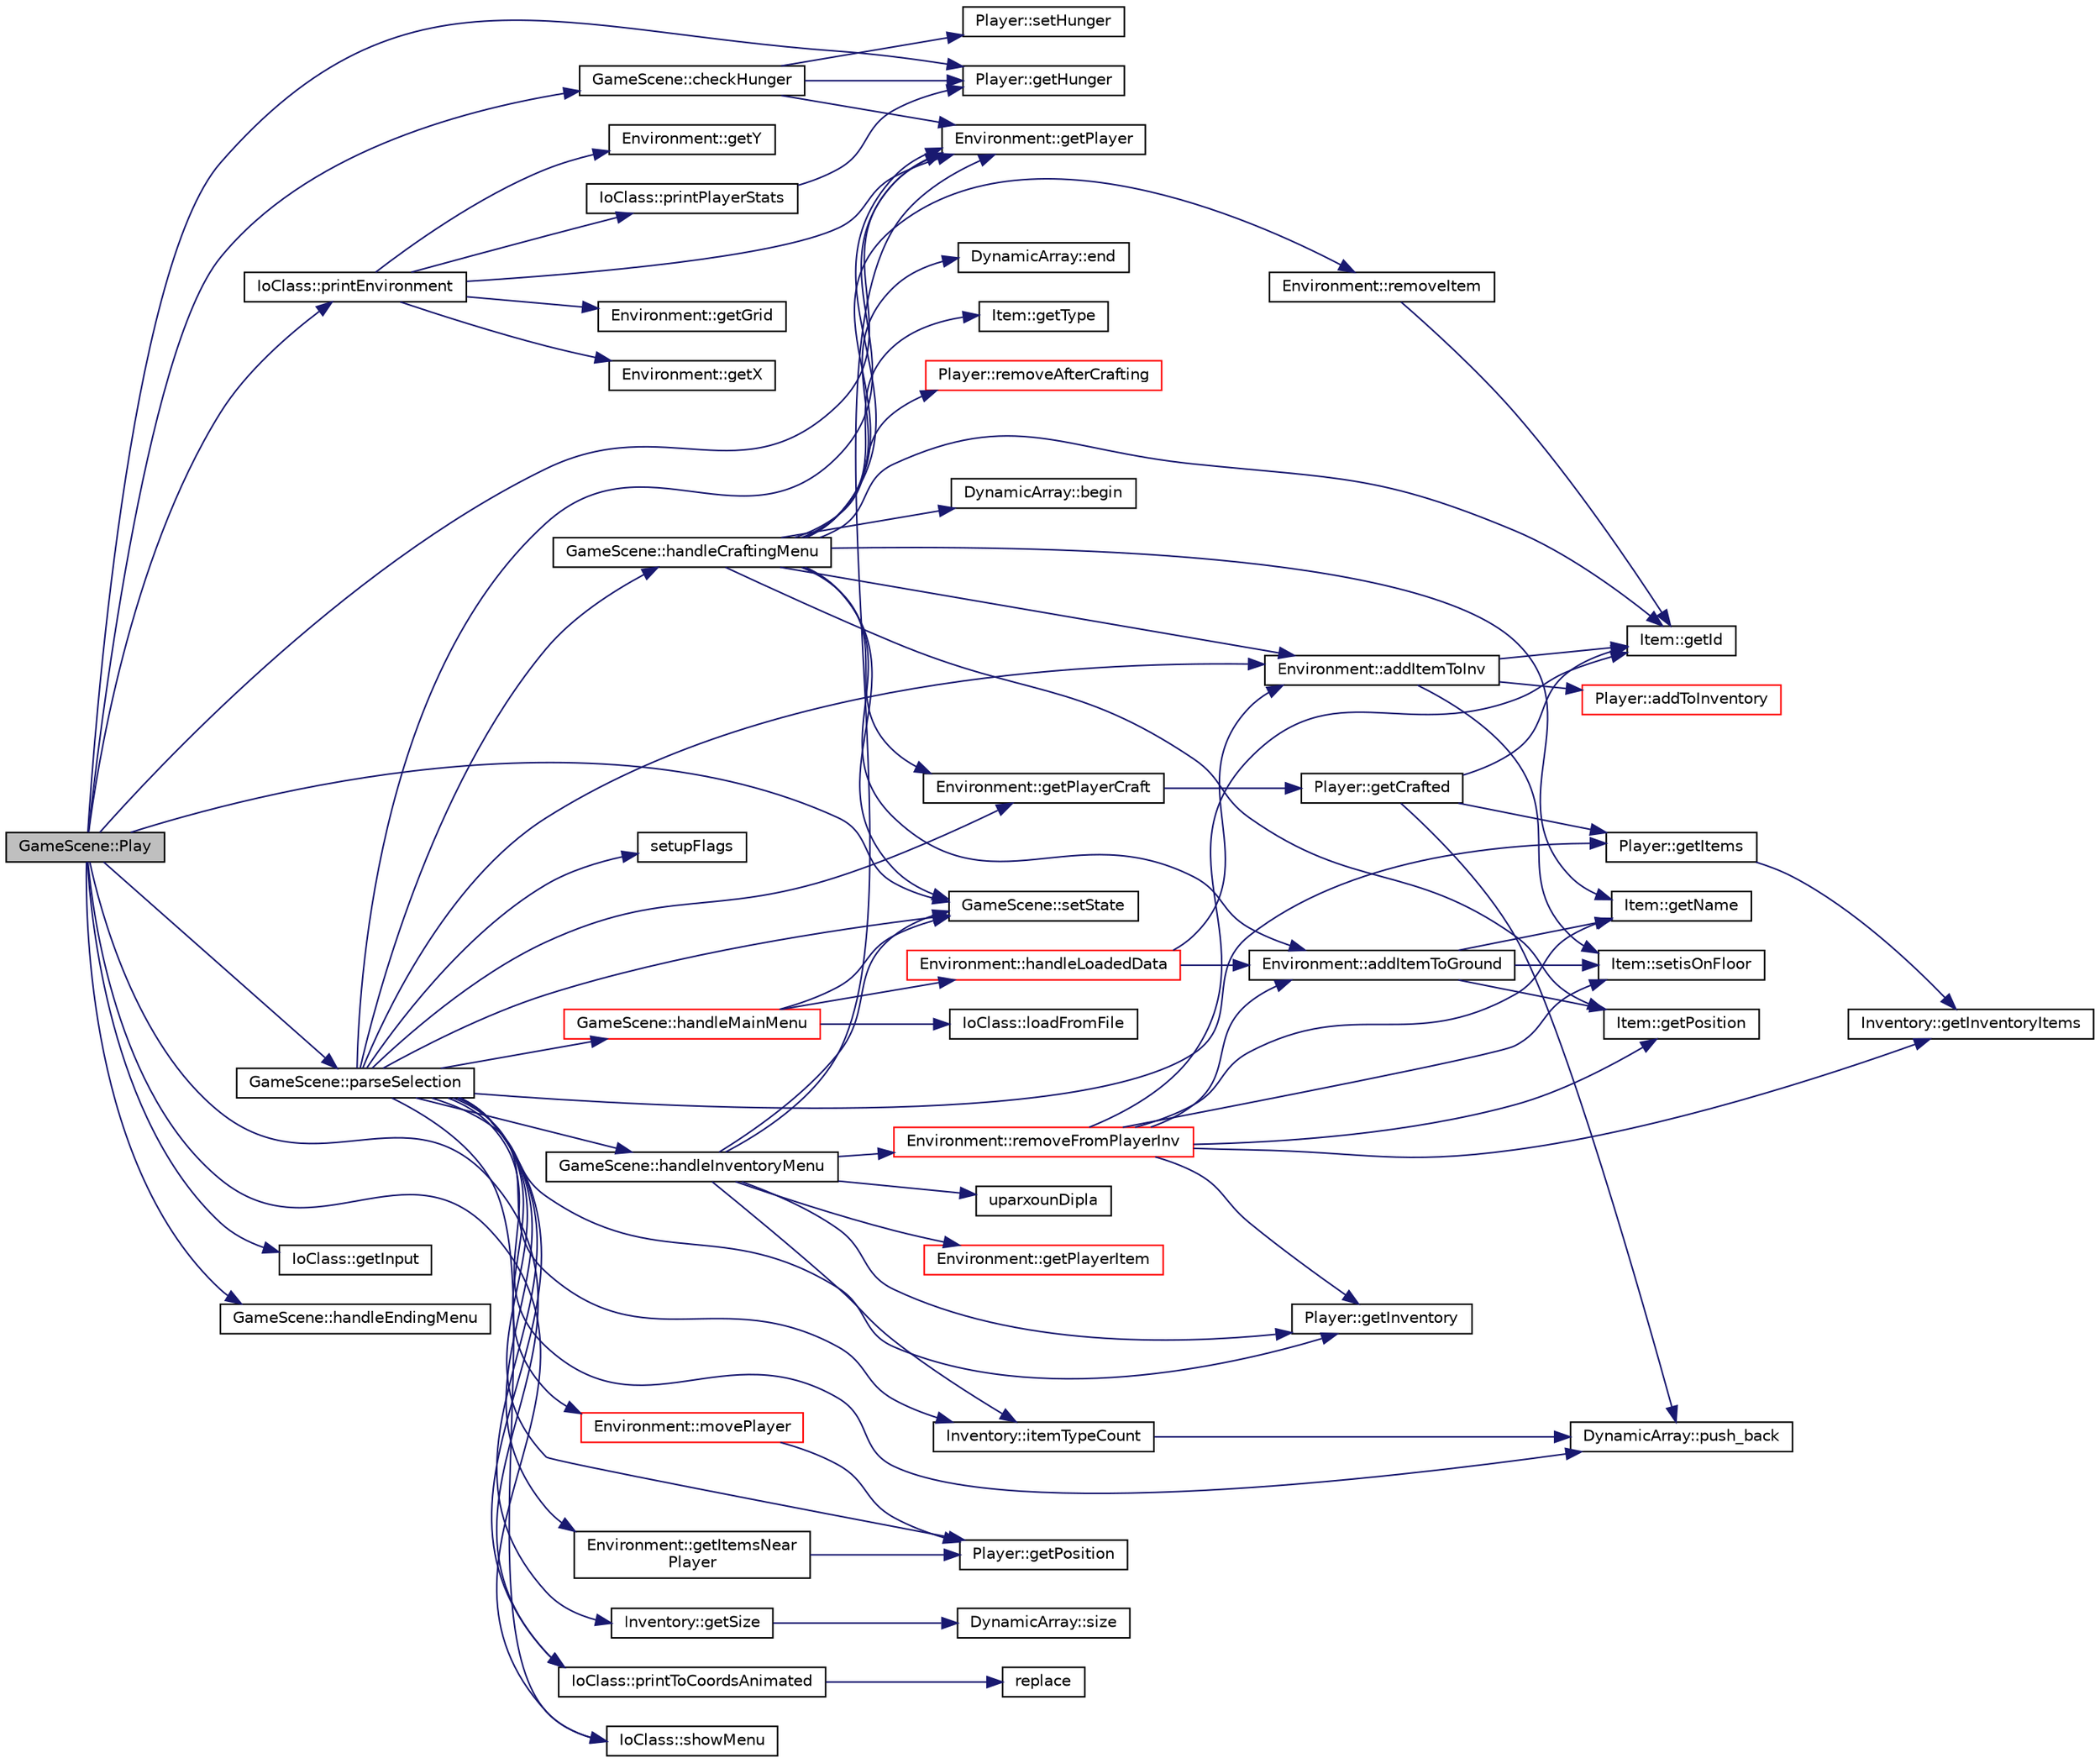 digraph "GameScene::Play"
{
 // LATEX_PDF_SIZE
  edge [fontname="Helvetica",fontsize="10",labelfontname="Helvetica",labelfontsize="10"];
  node [fontname="Helvetica",fontsize="10",shape=record];
  rankdir="LR";
  Node1 [label="GameScene::Play",height=0.2,width=0.4,color="black", fillcolor="grey75", style="filled", fontcolor="black",tooltip=" "];
  Node1 -> Node2 [color="midnightblue",fontsize="10",style="solid",fontname="Helvetica"];
  Node2 [label="GameScene::checkHunger",height=0.2,width=0.4,color="black", fillcolor="white", style="filled",URL="$class_game_scene.html#ad667eaf6624e1dfbf8220160ccf93d57",tooltip=" "];
  Node2 -> Node3 [color="midnightblue",fontsize="10",style="solid",fontname="Helvetica"];
  Node3 [label="Player::getHunger",height=0.2,width=0.4,color="black", fillcolor="white", style="filled",URL="$class_player.html#a2b7fa529cc5aa7eba4c93d55952a8364",tooltip=" "];
  Node2 -> Node4 [color="midnightblue",fontsize="10",style="solid",fontname="Helvetica"];
  Node4 [label="Environment::getPlayer",height=0.2,width=0.4,color="black", fillcolor="white", style="filled",URL="$class_environment.html#aa665421b69a38a3b1cd3b6165892cc54",tooltip=" "];
  Node2 -> Node5 [color="midnightblue",fontsize="10",style="solid",fontname="Helvetica"];
  Node5 [label="Player::setHunger",height=0.2,width=0.4,color="black", fillcolor="white", style="filled",URL="$class_player.html#a79f73957d11e666ee48d9f4cc02bc5ad",tooltip=" "];
  Node1 -> Node3 [color="midnightblue",fontsize="10",style="solid",fontname="Helvetica"];
  Node1 -> Node6 [color="midnightblue",fontsize="10",style="solid",fontname="Helvetica"];
  Node6 [label="IoClass::getInput",height=0.2,width=0.4,color="black", fillcolor="white", style="filled",URL="$class_io_class.html#a8cada06c1633e0731bd455b1ecda5a61",tooltip=" "];
  Node1 -> Node4 [color="midnightblue",fontsize="10",style="solid",fontname="Helvetica"];
  Node1 -> Node7 [color="midnightblue",fontsize="10",style="solid",fontname="Helvetica"];
  Node7 [label="GameScene::handleEndingMenu",height=0.2,width=0.4,color="black", fillcolor="white", style="filled",URL="$class_game_scene.html#a71c8bd58f08a392a6dbefab4ea0609af",tooltip=" "];
  Node1 -> Node8 [color="midnightblue",fontsize="10",style="solid",fontname="Helvetica"];
  Node8 [label="GameScene::parseSelection",height=0.2,width=0.4,color="black", fillcolor="white", style="filled",URL="$class_game_scene.html#aa78f7f563f8faa2e7e77de0f89cce05a",tooltip=" "];
  Node8 -> Node9 [color="midnightblue",fontsize="10",style="solid",fontname="Helvetica"];
  Node9 [label="Environment::addItemToInv",height=0.2,width=0.4,color="black", fillcolor="white", style="filled",URL="$class_environment.html#a7144234b4528140d4b0b5ae7f8ff7238",tooltip=" "];
  Node9 -> Node10 [color="midnightblue",fontsize="10",style="solid",fontname="Helvetica"];
  Node10 [label="Player::addToInventory",height=0.2,width=0.4,color="red", fillcolor="white", style="filled",URL="$class_player.html#a5d0016f7fa5e0a9813a4b666efa87e9d",tooltip=" "];
  Node9 -> Node13 [color="midnightblue",fontsize="10",style="solid",fontname="Helvetica"];
  Node13 [label="Item::getId",height=0.2,width=0.4,color="black", fillcolor="white", style="filled",URL="$class_item.html#a241f95e3bcdcd65097603eb792aae53e",tooltip=" "];
  Node9 -> Node14 [color="midnightblue",fontsize="10",style="solid",fontname="Helvetica"];
  Node14 [label="Item::setisOnFloor",height=0.2,width=0.4,color="black", fillcolor="white", style="filled",URL="$class_item.html#a4c920999074b712fb08a9f315488bad9",tooltip=" "];
  Node8 -> Node15 [color="midnightblue",fontsize="10",style="solid",fontname="Helvetica"];
  Node15 [label="Player::getInventory",height=0.2,width=0.4,color="black", fillcolor="white", style="filled",URL="$class_player.html#a3b173335c345cf000fb0e3859905ef9d",tooltip=" "];
  Node8 -> Node16 [color="midnightblue",fontsize="10",style="solid",fontname="Helvetica"];
  Node16 [label="Player::getItems",height=0.2,width=0.4,color="black", fillcolor="white", style="filled",URL="$class_player.html#ae207571d3c270f6dac946c52f550c9af",tooltip=" "];
  Node16 -> Node17 [color="midnightblue",fontsize="10",style="solid",fontname="Helvetica"];
  Node17 [label="Inventory::getInventoryItems",height=0.2,width=0.4,color="black", fillcolor="white", style="filled",URL="$class_inventory.html#a0d4e150fd403e9f618b06445ca4425a0",tooltip=" "];
  Node8 -> Node18 [color="midnightblue",fontsize="10",style="solid",fontname="Helvetica"];
  Node18 [label="Environment::getItemsNear\lPlayer",height=0.2,width=0.4,color="black", fillcolor="white", style="filled",URL="$class_environment.html#a0e7e6949dbe9cbfbb37e765a66eaab91",tooltip=" "];
  Node18 -> Node19 [color="midnightblue",fontsize="10",style="solid",fontname="Helvetica"];
  Node19 [label="Player::getPosition",height=0.2,width=0.4,color="black", fillcolor="white", style="filled",URL="$class_player.html#ad3df5733204d1ef02c311d64b9a885f6",tooltip=" "];
  Node8 -> Node4 [color="midnightblue",fontsize="10",style="solid",fontname="Helvetica"];
  Node8 -> Node20 [color="midnightblue",fontsize="10",style="solid",fontname="Helvetica"];
  Node20 [label="Environment::getPlayerCraft",height=0.2,width=0.4,color="black", fillcolor="white", style="filled",URL="$class_environment.html#a6168154d14c05fc42ce3f14c6e0532ff",tooltip=" "];
  Node20 -> Node21 [color="midnightblue",fontsize="10",style="solid",fontname="Helvetica"];
  Node21 [label="Player::getCrafted",height=0.2,width=0.4,color="black", fillcolor="white", style="filled",URL="$class_player.html#a7782e55f9695f4cc64cd7a9d7ceb9ad5",tooltip=" "];
  Node21 -> Node13 [color="midnightblue",fontsize="10",style="solid",fontname="Helvetica"];
  Node21 -> Node16 [color="midnightblue",fontsize="10",style="solid",fontname="Helvetica"];
  Node21 -> Node12 [color="midnightblue",fontsize="10",style="solid",fontname="Helvetica"];
  Node12 [label="DynamicArray::push_back",height=0.2,width=0.4,color="black", fillcolor="white", style="filled",URL="$class_dynamic_array.html#ac27ad259e9e39b494daa9487cfc02b5e",tooltip="Προσθέτει ένα αντικείμενο στο τέλος του πίνακα"];
  Node8 -> Node19 [color="midnightblue",fontsize="10",style="solid",fontname="Helvetica"];
  Node8 -> Node22 [color="midnightblue",fontsize="10",style="solid",fontname="Helvetica"];
  Node22 [label="Inventory::getSize",height=0.2,width=0.4,color="black", fillcolor="white", style="filled",URL="$class_inventory.html#a2ecc4dba3dd2e4cc3bee1e497ea32152",tooltip=" "];
  Node22 -> Node23 [color="midnightblue",fontsize="10",style="solid",fontname="Helvetica"];
  Node23 [label="DynamicArray::size",height=0.2,width=0.4,color="black", fillcolor="white", style="filled",URL="$class_dynamic_array.html#a17459ad0855d07a85b92b3e3ba5f2bae",tooltip="Getter μεγέθους(πραγματικού)"];
  Node8 -> Node24 [color="midnightblue",fontsize="10",style="solid",fontname="Helvetica"];
  Node24 [label="GameScene::handleCraftingMenu",height=0.2,width=0.4,color="black", fillcolor="white", style="filled",URL="$class_game_scene.html#a5a705416850fcad2ddb4fb62dd9a9f56",tooltip=" "];
  Node24 -> Node25 [color="midnightblue",fontsize="10",style="solid",fontname="Helvetica"];
  Node25 [label="Environment::addItemToGround",height=0.2,width=0.4,color="black", fillcolor="white", style="filled",URL="$class_environment.html#ae5a8d2dbaba3c8a875b9f1ede40c46a0",tooltip=" "];
  Node25 -> Node26 [color="midnightblue",fontsize="10",style="solid",fontname="Helvetica"];
  Node26 [label="Item::getName",height=0.2,width=0.4,color="black", fillcolor="white", style="filled",URL="$class_item.html#a8d2b9d404f8e692f456af88a1eb1ce44",tooltip=" "];
  Node25 -> Node27 [color="midnightblue",fontsize="10",style="solid",fontname="Helvetica"];
  Node27 [label="Item::getPosition",height=0.2,width=0.4,color="black", fillcolor="white", style="filled",URL="$class_item.html#a211bfeaf91adf4df391f00a2d27187f5",tooltip=" "];
  Node25 -> Node14 [color="midnightblue",fontsize="10",style="solid",fontname="Helvetica"];
  Node24 -> Node9 [color="midnightblue",fontsize="10",style="solid",fontname="Helvetica"];
  Node24 -> Node28 [color="midnightblue",fontsize="10",style="solid",fontname="Helvetica"];
  Node28 [label="DynamicArray::begin",height=0.2,width=0.4,color="black", fillcolor="white", style="filled",URL="$class_dynamic_array.html#a761016488e84552be18b6dca9b10bdc0",tooltip="Επιστρέφει iterator του πρώτου αντικειμένου"];
  Node24 -> Node29 [color="midnightblue",fontsize="10",style="solid",fontname="Helvetica"];
  Node29 [label="DynamicArray::end",height=0.2,width=0.4,color="black", fillcolor="white", style="filled",URL="$class_dynamic_array.html#ab9c7e22b95deeefb2a0da8aff9f92138",tooltip="Επιστρέφει iterator του τελευταίου αντικειμένου"];
  Node24 -> Node13 [color="midnightblue",fontsize="10",style="solid",fontname="Helvetica"];
  Node24 -> Node26 [color="midnightblue",fontsize="10",style="solid",fontname="Helvetica"];
  Node24 -> Node4 [color="midnightblue",fontsize="10",style="solid",fontname="Helvetica"];
  Node24 -> Node20 [color="midnightblue",fontsize="10",style="solid",fontname="Helvetica"];
  Node24 -> Node27 [color="midnightblue",fontsize="10",style="solid",fontname="Helvetica"];
  Node24 -> Node30 [color="midnightblue",fontsize="10",style="solid",fontname="Helvetica"];
  Node30 [label="Item::getType",height=0.2,width=0.4,color="black", fillcolor="white", style="filled",URL="$class_item.html#aa3d4226ca25ed54355846d1dcabd1428",tooltip=" "];
  Node24 -> Node31 [color="midnightblue",fontsize="10",style="solid",fontname="Helvetica"];
  Node31 [label="Player::removeAfterCrafting",height=0.2,width=0.4,color="red", fillcolor="white", style="filled",URL="$class_player.html#a84630cc68f9e49f4091ea50091177ee2",tooltip=" "];
  Node24 -> Node34 [color="midnightblue",fontsize="10",style="solid",fontname="Helvetica"];
  Node34 [label="Environment::removeItem",height=0.2,width=0.4,color="black", fillcolor="white", style="filled",URL="$class_environment.html#aeed169b562e4a175f18d2e13b33b3d47",tooltip=" "];
  Node34 -> Node13 [color="midnightblue",fontsize="10",style="solid",fontname="Helvetica"];
  Node24 -> Node35 [color="midnightblue",fontsize="10",style="solid",fontname="Helvetica"];
  Node35 [label="GameScene::setState",height=0.2,width=0.4,color="black", fillcolor="white", style="filled",URL="$class_game_scene.html#accf6edf8e12715c37c238f5620620be0",tooltip=" "];
  Node8 -> Node36 [color="midnightblue",fontsize="10",style="solid",fontname="Helvetica"];
  Node36 [label="GameScene::handleInventoryMenu",height=0.2,width=0.4,color="black", fillcolor="white", style="filled",URL="$class_game_scene.html#a5d79ef87eefddd4437a24409feedf400",tooltip=" "];
  Node36 -> Node15 [color="midnightblue",fontsize="10",style="solid",fontname="Helvetica"];
  Node36 -> Node4 [color="midnightblue",fontsize="10",style="solid",fontname="Helvetica"];
  Node36 -> Node37 [color="midnightblue",fontsize="10",style="solid",fontname="Helvetica"];
  Node37 [label="Environment::getPlayerItem",height=0.2,width=0.4,color="red", fillcolor="white", style="filled",URL="$class_environment.html#ab889252af300443c998c3efb5c3b6dfe",tooltip=" "];
  Node36 -> Node40 [color="midnightblue",fontsize="10",style="solid",fontname="Helvetica"];
  Node40 [label="Inventory::itemTypeCount",height=0.2,width=0.4,color="black", fillcolor="white", style="filled",URL="$class_inventory.html#a6b9cacc0a87942b104a89723437898a1",tooltip=" "];
  Node40 -> Node12 [color="midnightblue",fontsize="10",style="solid",fontname="Helvetica"];
  Node36 -> Node41 [color="midnightblue",fontsize="10",style="solid",fontname="Helvetica"];
  Node41 [label="Environment::removeFromPlayerInv",height=0.2,width=0.4,color="red", fillcolor="white", style="filled",URL="$class_environment.html#a4bddebddcfafc4402b6c641d2ede5b56",tooltip=" "];
  Node41 -> Node25 [color="midnightblue",fontsize="10",style="solid",fontname="Helvetica"];
  Node41 -> Node13 [color="midnightblue",fontsize="10",style="solid",fontname="Helvetica"];
  Node41 -> Node15 [color="midnightblue",fontsize="10",style="solid",fontname="Helvetica"];
  Node41 -> Node17 [color="midnightblue",fontsize="10",style="solid",fontname="Helvetica"];
  Node41 -> Node26 [color="midnightblue",fontsize="10",style="solid",fontname="Helvetica"];
  Node41 -> Node27 [color="midnightblue",fontsize="10",style="solid",fontname="Helvetica"];
  Node41 -> Node14 [color="midnightblue",fontsize="10",style="solid",fontname="Helvetica"];
  Node36 -> Node35 [color="midnightblue",fontsize="10",style="solid",fontname="Helvetica"];
  Node36 -> Node44 [color="midnightblue",fontsize="10",style="solid",fontname="Helvetica"];
  Node44 [label="uparxounDipla",height=0.2,width=0.4,color="black", fillcolor="white", style="filled",URL="$_game_scene_8cpp.html#af03d6d3dfc4f5af6758586cfebf9af2c",tooltip=" "];
  Node8 -> Node45 [color="midnightblue",fontsize="10",style="solid",fontname="Helvetica"];
  Node45 [label="GameScene::handleMainMenu",height=0.2,width=0.4,color="red", fillcolor="white", style="filled",URL="$class_game_scene.html#a7304e7385032c9ed63b3727bea9a11f2",tooltip=" "];
  Node45 -> Node46 [color="midnightblue",fontsize="10",style="solid",fontname="Helvetica"];
  Node46 [label="Environment::handleLoadedData",height=0.2,width=0.4,color="red", fillcolor="white", style="filled",URL="$class_environment.html#a4ed53e4da49a37c0892bcab4635d19fa",tooltip=" "];
  Node46 -> Node25 [color="midnightblue",fontsize="10",style="solid",fontname="Helvetica"];
  Node46 -> Node9 [color="midnightblue",fontsize="10",style="solid",fontname="Helvetica"];
  Node45 -> Node50 [color="midnightblue",fontsize="10",style="solid",fontname="Helvetica"];
  Node50 [label="IoClass::loadFromFile",height=0.2,width=0.4,color="black", fillcolor="white", style="filled",URL="$class_io_class.html#a18ee40f4d6fd048057a4e7609b7a3f7e",tooltip=" "];
  Node45 -> Node35 [color="midnightblue",fontsize="10",style="solid",fontname="Helvetica"];
  Node8 -> Node40 [color="midnightblue",fontsize="10",style="solid",fontname="Helvetica"];
  Node8 -> Node54 [color="midnightblue",fontsize="10",style="solid",fontname="Helvetica"];
  Node54 [label="Environment::movePlayer",height=0.2,width=0.4,color="red", fillcolor="white", style="filled",URL="$class_environment.html#a0745879e14db9668b68b7d7e96f30596",tooltip=" "];
  Node54 -> Node19 [color="midnightblue",fontsize="10",style="solid",fontname="Helvetica"];
  Node8 -> Node57 [color="midnightblue",fontsize="10",style="solid",fontname="Helvetica"];
  Node57 [label="IoClass::printToCoordsAnimated",height=0.2,width=0.4,color="black", fillcolor="white", style="filled",URL="$class_io_class.html#a069576134fab6e543348937e75d46351",tooltip=" "];
  Node57 -> Node58 [color="midnightblue",fontsize="10",style="solid",fontname="Helvetica"];
  Node58 [label="replace",height=0.2,width=0.4,color="black", fillcolor="white", style="filled",URL="$_io_class_8cpp.html#a0159b96c217d65d379016f6aa2c4dd57",tooltip=" "];
  Node8 -> Node12 [color="midnightblue",fontsize="10",style="solid",fontname="Helvetica"];
  Node8 -> Node35 [color="midnightblue",fontsize="10",style="solid",fontname="Helvetica"];
  Node8 -> Node59 [color="midnightblue",fontsize="10",style="solid",fontname="Helvetica"];
  Node59 [label="setupFlags",height=0.2,width=0.4,color="black", fillcolor="white", style="filled",URL="$_game_scene_8cpp.html#a74b66054560607895d2ca8a980459b7e",tooltip=" "];
  Node8 -> Node60 [color="midnightblue",fontsize="10",style="solid",fontname="Helvetica"];
  Node60 [label="IoClass::showMenu",height=0.2,width=0.4,color="black", fillcolor="white", style="filled",URL="$class_io_class.html#a84c2d259964eb42dbba00a60ddcb67ad",tooltip=" "];
  Node1 -> Node61 [color="midnightblue",fontsize="10",style="solid",fontname="Helvetica"];
  Node61 [label="IoClass::printEnvironment",height=0.2,width=0.4,color="black", fillcolor="white", style="filled",URL="$class_io_class.html#ab2cec9e3f5a339f0a52657899dcd40b7",tooltip=" "];
  Node61 -> Node62 [color="midnightblue",fontsize="10",style="solid",fontname="Helvetica"];
  Node62 [label="Environment::getGrid",height=0.2,width=0.4,color="black", fillcolor="white", style="filled",URL="$class_environment.html#ae37ea769221fe7a7632b3743d2e2b1aa",tooltip=" "];
  Node61 -> Node4 [color="midnightblue",fontsize="10",style="solid",fontname="Helvetica"];
  Node61 -> Node63 [color="midnightblue",fontsize="10",style="solid",fontname="Helvetica"];
  Node63 [label="Environment::getX",height=0.2,width=0.4,color="black", fillcolor="white", style="filled",URL="$class_environment.html#add0c73a73170d8b10a3e2b9d1c7ac6bf",tooltip=" "];
  Node61 -> Node64 [color="midnightblue",fontsize="10",style="solid",fontname="Helvetica"];
  Node64 [label="Environment::getY",height=0.2,width=0.4,color="black", fillcolor="white", style="filled",URL="$class_environment.html#ac0df331b01c3e5bcbfee71456672da4c",tooltip=" "];
  Node61 -> Node65 [color="midnightblue",fontsize="10",style="solid",fontname="Helvetica"];
  Node65 [label="IoClass::printPlayerStats",height=0.2,width=0.4,color="black", fillcolor="white", style="filled",URL="$class_io_class.html#a24a6d28531a99d823cce209ff6076455",tooltip=" "];
  Node65 -> Node3 [color="midnightblue",fontsize="10",style="solid",fontname="Helvetica"];
  Node1 -> Node57 [color="midnightblue",fontsize="10",style="solid",fontname="Helvetica"];
  Node1 -> Node35 [color="midnightblue",fontsize="10",style="solid",fontname="Helvetica"];
  Node1 -> Node60 [color="midnightblue",fontsize="10",style="solid",fontname="Helvetica"];
}
